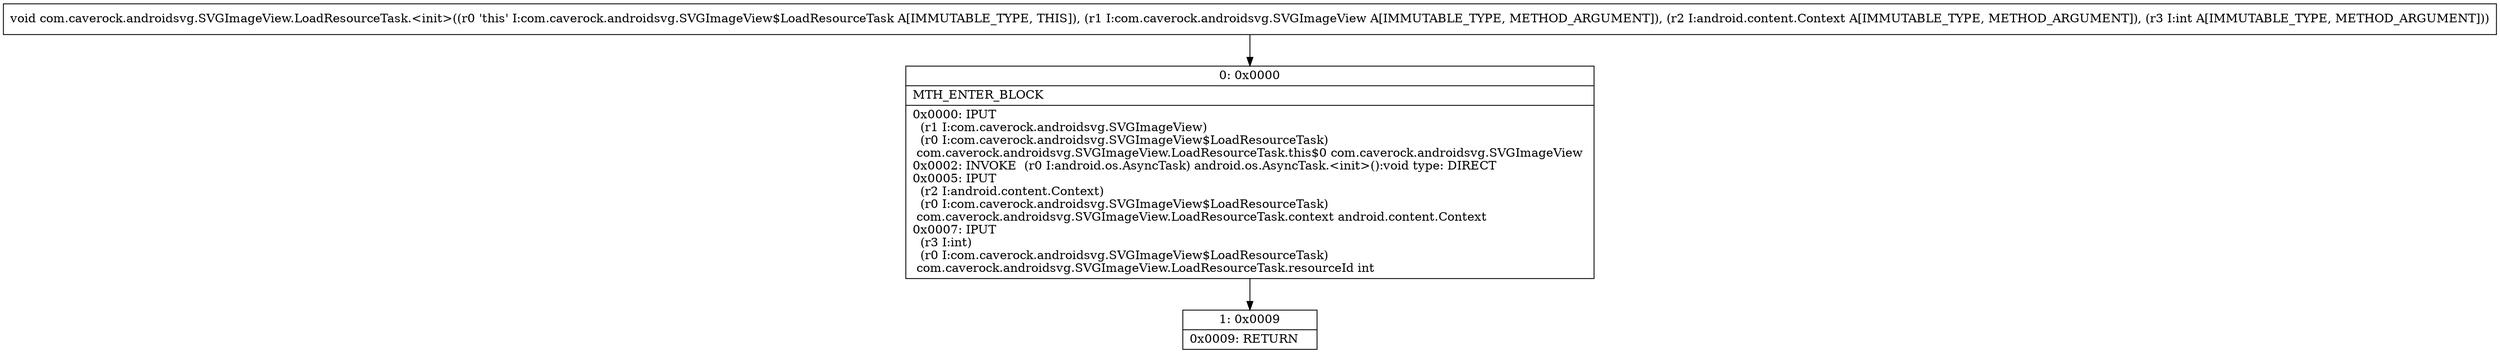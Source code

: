 digraph "CFG forcom.caverock.androidsvg.SVGImageView.LoadResourceTask.\<init\>(Lcom\/caverock\/androidsvg\/SVGImageView;Landroid\/content\/Context;I)V" {
Node_0 [shape=record,label="{0\:\ 0x0000|MTH_ENTER_BLOCK\l|0x0000: IPUT  \l  (r1 I:com.caverock.androidsvg.SVGImageView)\l  (r0 I:com.caverock.androidsvg.SVGImageView$LoadResourceTask)\l com.caverock.androidsvg.SVGImageView.LoadResourceTask.this$0 com.caverock.androidsvg.SVGImageView \l0x0002: INVOKE  (r0 I:android.os.AsyncTask) android.os.AsyncTask.\<init\>():void type: DIRECT \l0x0005: IPUT  \l  (r2 I:android.content.Context)\l  (r0 I:com.caverock.androidsvg.SVGImageView$LoadResourceTask)\l com.caverock.androidsvg.SVGImageView.LoadResourceTask.context android.content.Context \l0x0007: IPUT  \l  (r3 I:int)\l  (r0 I:com.caverock.androidsvg.SVGImageView$LoadResourceTask)\l com.caverock.androidsvg.SVGImageView.LoadResourceTask.resourceId int \l}"];
Node_1 [shape=record,label="{1\:\ 0x0009|0x0009: RETURN   \l}"];
MethodNode[shape=record,label="{void com.caverock.androidsvg.SVGImageView.LoadResourceTask.\<init\>((r0 'this' I:com.caverock.androidsvg.SVGImageView$LoadResourceTask A[IMMUTABLE_TYPE, THIS]), (r1 I:com.caverock.androidsvg.SVGImageView A[IMMUTABLE_TYPE, METHOD_ARGUMENT]), (r2 I:android.content.Context A[IMMUTABLE_TYPE, METHOD_ARGUMENT]), (r3 I:int A[IMMUTABLE_TYPE, METHOD_ARGUMENT])) }"];
MethodNode -> Node_0;
Node_0 -> Node_1;
}


